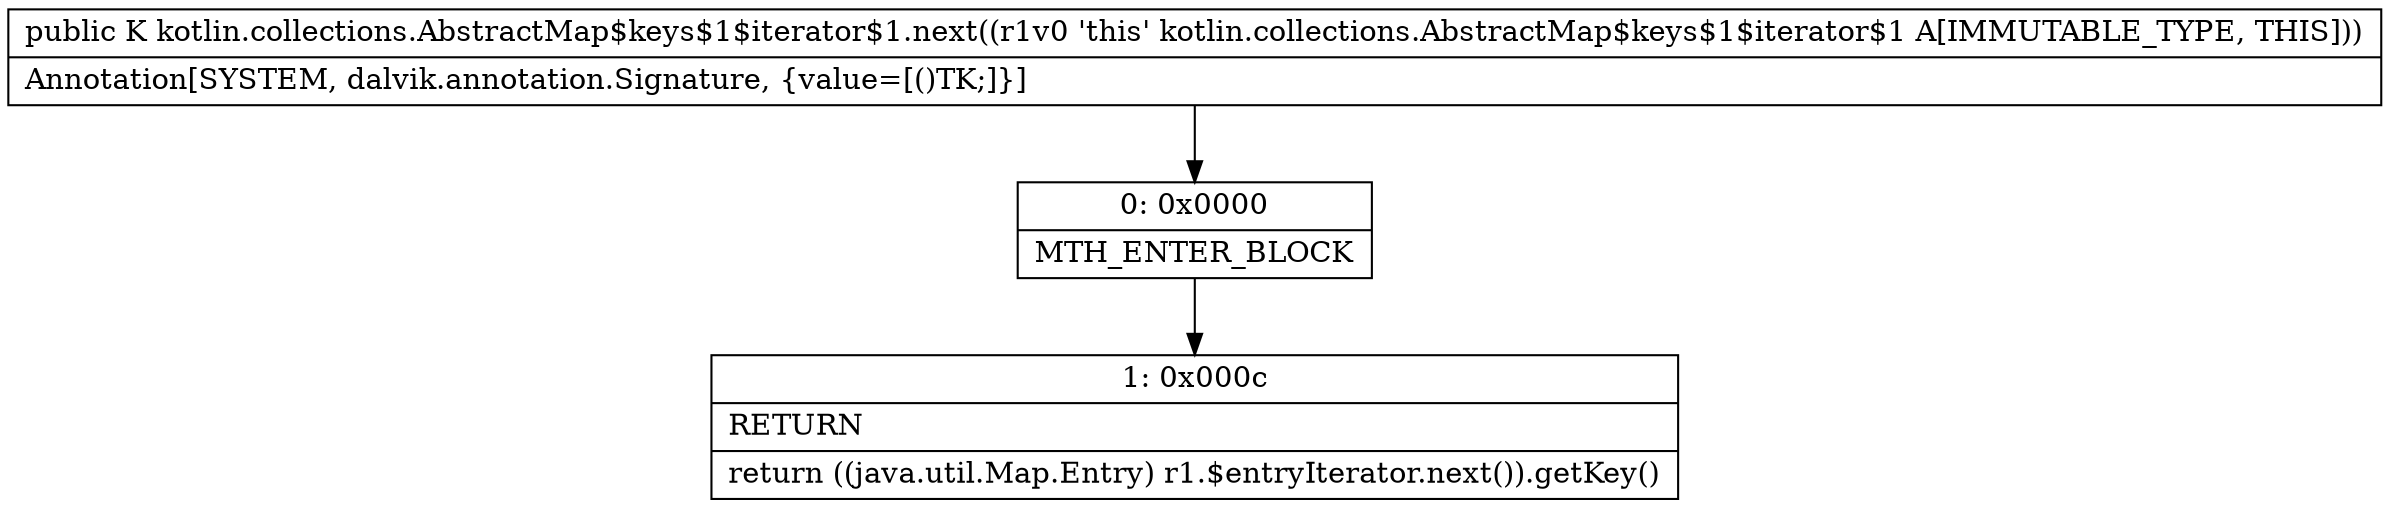 digraph "CFG forkotlin.collections.AbstractMap$keys$1$iterator$1.next()Ljava\/lang\/Object;" {
Node_0 [shape=record,label="{0\:\ 0x0000|MTH_ENTER_BLOCK\l}"];
Node_1 [shape=record,label="{1\:\ 0x000c|RETURN\l|return ((java.util.Map.Entry) r1.$entryIterator.next()).getKey()\l}"];
MethodNode[shape=record,label="{public K kotlin.collections.AbstractMap$keys$1$iterator$1.next((r1v0 'this' kotlin.collections.AbstractMap$keys$1$iterator$1 A[IMMUTABLE_TYPE, THIS]))  | Annotation[SYSTEM, dalvik.annotation.Signature, \{value=[()TK;]\}]\l}"];
MethodNode -> Node_0;
Node_0 -> Node_1;
}

